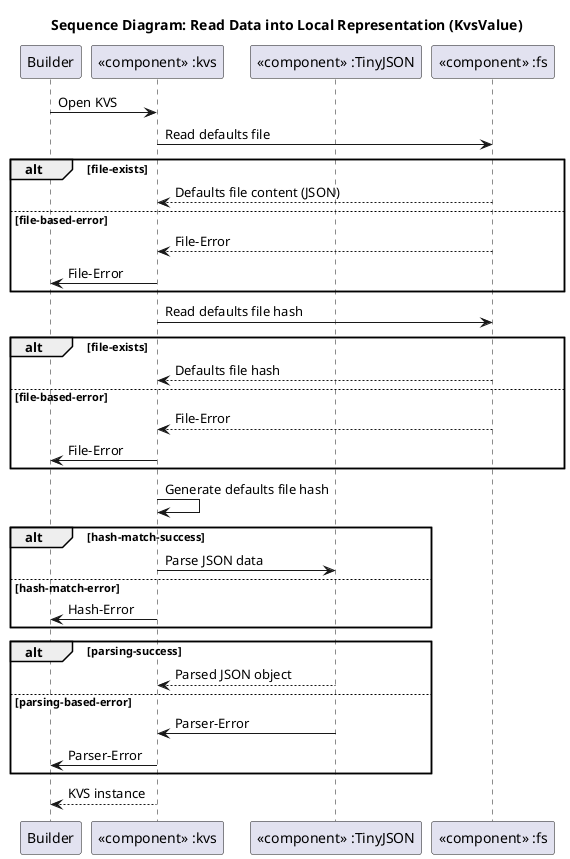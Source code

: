 @startuml

title Sequence Diagram: Read Data into Local Representation (KvsValue)

participant "Builder" as actor
participant "«component» :kvs" as kvs
participant "«component» :TinyJSON" as json_parser
participant "«component» :fs" as fs

actor -> kvs: Open KVS

kvs -> fs: Read defaults file

alt file-exists
    fs --> kvs: Defaults file content (JSON)
else file-based-error
    fs --> kvs: File-Error
    kvs -> actor: File-Error
end

kvs -> fs: Read defaults file hash

alt file-exists
    fs --> kvs: Defaults file hash
else file-based-error
    fs --> kvs: File-Error
    kvs -> actor: File-Error
end

kvs -> kvs: Generate defaults file hash

alt hash-match-success
    kvs -> json_parser: Parse JSON data
else hash-match-error
    kvs -> actor: Hash-Error
end

alt parsing-success
    json_parser --> kvs: Parsed JSON object
else parsing-based-error
    json_parser -> kvs: Parser-Error
    kvs -> actor: Parser-Error
end

kvs --> actor: KVS instance

@enduml
